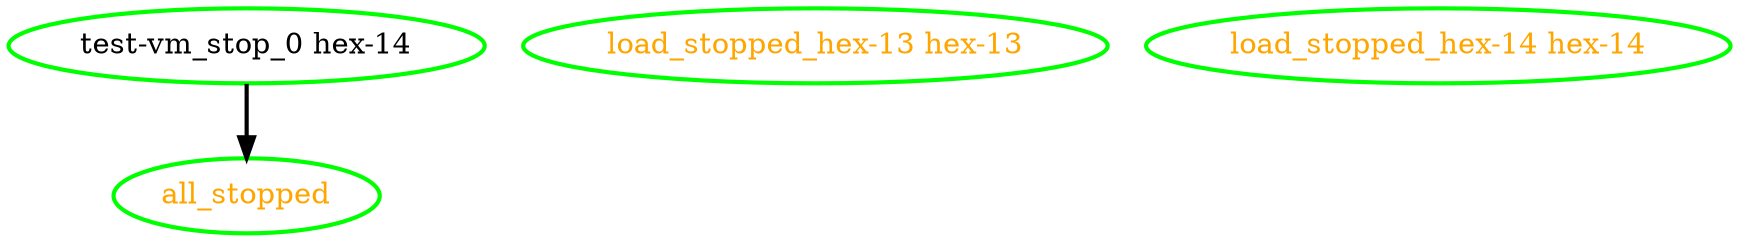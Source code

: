 digraph "g" {
"all_stopped" [ style=bold color="green" fontcolor="orange" ]
"load_stopped_hex-13 hex-13" [ style=bold color="green" fontcolor="orange" ]
"load_stopped_hex-14 hex-14" [ style=bold color="green" fontcolor="orange" ]
"test-vm_stop_0 hex-14" -> "all_stopped" [ style = bold]
"test-vm_stop_0 hex-14" [ style=bold color="green" fontcolor="black" ]
}
